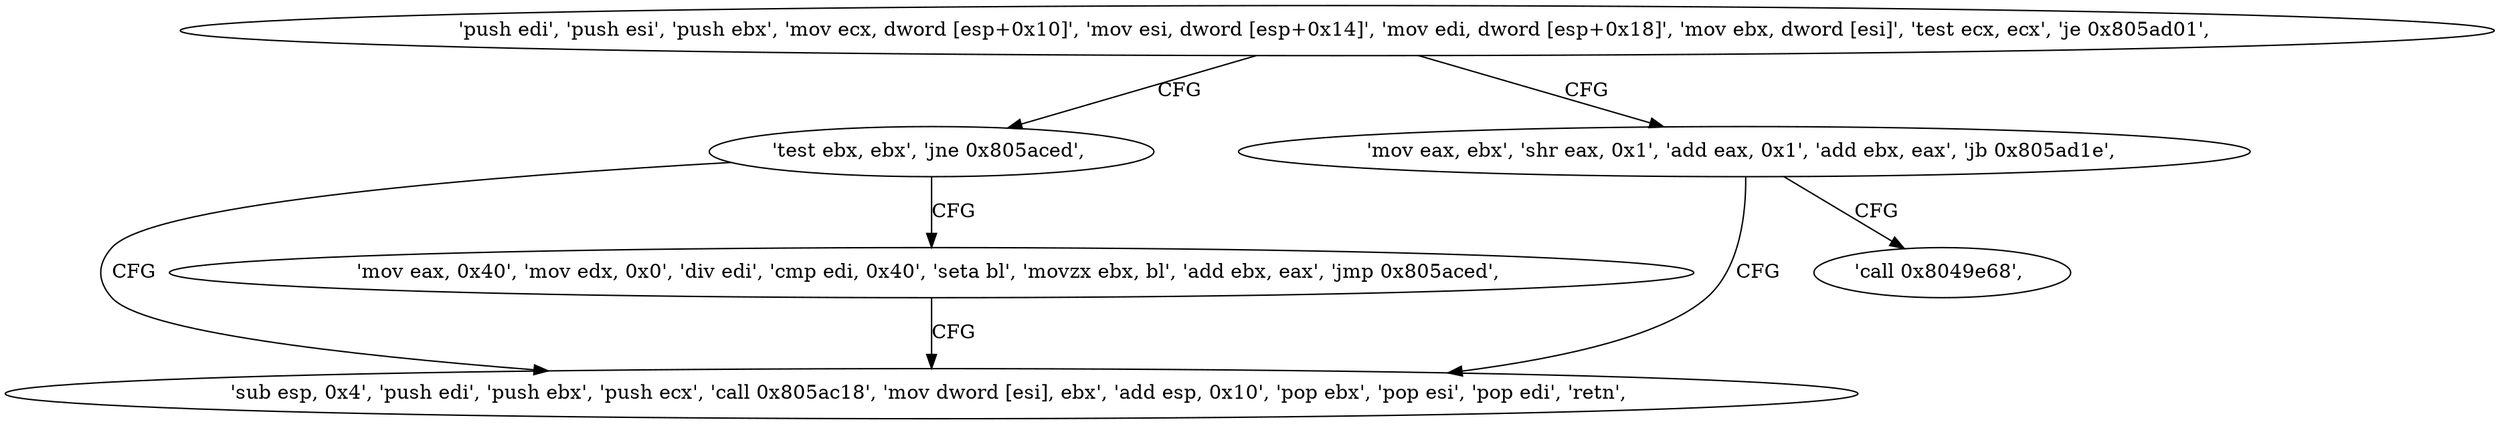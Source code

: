 digraph "func" {
"134589645" [label = "'push edi', 'push esi', 'push ebx', 'mov ecx, dword [esp+0x10]', 'mov esi, dword [esp+0x14]', 'mov edi, dword [esp+0x18]', 'mov ebx, dword [esi]', 'test ecx, ecx', 'je 0x805ad01', " ]
"134589697" [label = "'test ebx, ebx', 'jne 0x805aced', " ]
"134589666" [label = "'mov eax, ebx', 'shr eax, 0x1', 'add eax, 0x1', 'add ebx, eax', 'jb 0x805ad1e', " ]
"134589677" [label = "'sub esp, 0x4', 'push edi', 'push ebx', 'push ecx', 'call 0x805ac18', 'mov dword [esi], ebx', 'add esp, 0x10', 'pop ebx', 'pop esi', 'pop edi', 'retn', " ]
"134589701" [label = "'mov eax, 0x40', 'mov edx, 0x0', 'div edi', 'cmp edi, 0x40', 'seta bl', 'movzx ebx, bl', 'add ebx, eax', 'jmp 0x805aced', " ]
"134589726" [label = "'call 0x8049e68', " ]
"134589645" -> "134589697" [ label = "CFG" ]
"134589645" -> "134589666" [ label = "CFG" ]
"134589697" -> "134589677" [ label = "CFG" ]
"134589697" -> "134589701" [ label = "CFG" ]
"134589666" -> "134589726" [ label = "CFG" ]
"134589666" -> "134589677" [ label = "CFG" ]
"134589701" -> "134589677" [ label = "CFG" ]
}
